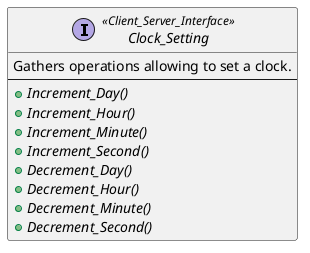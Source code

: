 @startuml

interface Clock_Setting <<Client_Server_Interface>>
{
  Gathers operations allowing to set a clock.
  --
  {abstract} +Increment_Day()
  {abstract} +Increment_Hour()
  {abstract} +Increment_Minute()
  {abstract} +Increment_Second()
  {abstract} +Decrement_Day()
  {abstract} +Decrement_Hour()
  {abstract} +Decrement_Minute()
  {abstract} +Decrement_Second()
}

@enduml
